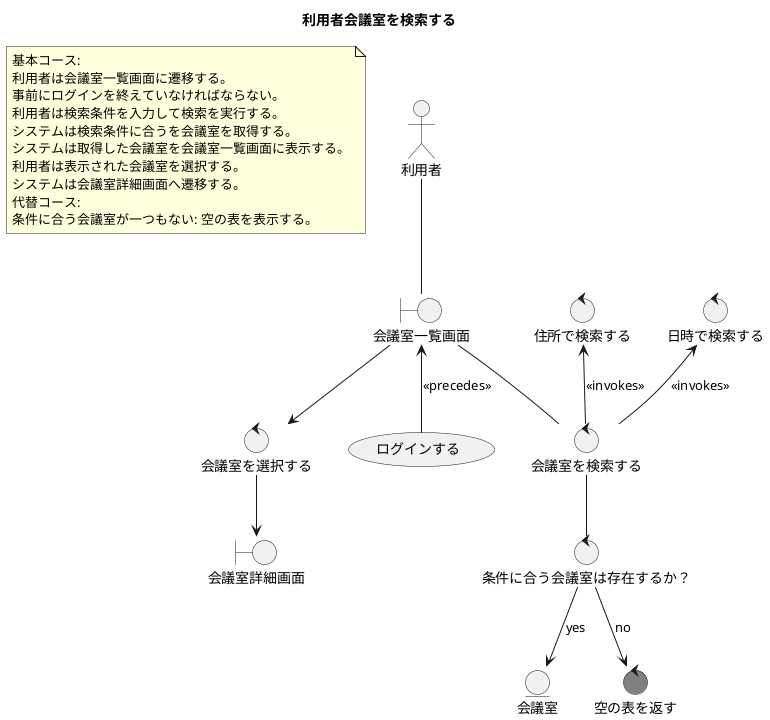 @startuml
title 利用者会議室を検索する

note as N1
基本コース:
利用者は会議室一覧画面に遷移する。
事前にログインを終えていなければならない。
利用者は検索条件を入力して検索を実行する。
システムは検索条件に合うを会議室を取得する。
システムは取得した会議室を会議室一覧画面に表示する。
利用者は表示された会議室を選択する。
システムは会議室詳細画面へ遷移する。
代替コース:
条件に合う会議室が一つもない: 空の表を表示する。
end note

actor 利用者
boundary 会議室一覧画面
usecase ログインする
entity 会議室
control 会議室を検索する
control 住所で検索する
control 日時で検索する
control 会議室を選択する
control "条件に合う会議室は存在するか？" as a
control 空の表を返す #grey
boundary 会議室詳細画面
利用者 -- 会議室一覧画面
会議室一覧画面 -- 会議室を検索する
会議室一覧画面 --> 会議室を選択する
会議室を選択する --> 会議室詳細画面
会議室一覧画面 <-- ログインする : <<precedes>>
住所で検索する <-- 会議室を検索する : <<invokes>>
日時で検索する <-- 会議室を検索する : <<invokes>>
会議室を検索する -- a
a --> 会議室 : yes
a --> 空の表を返す : no
@enduml